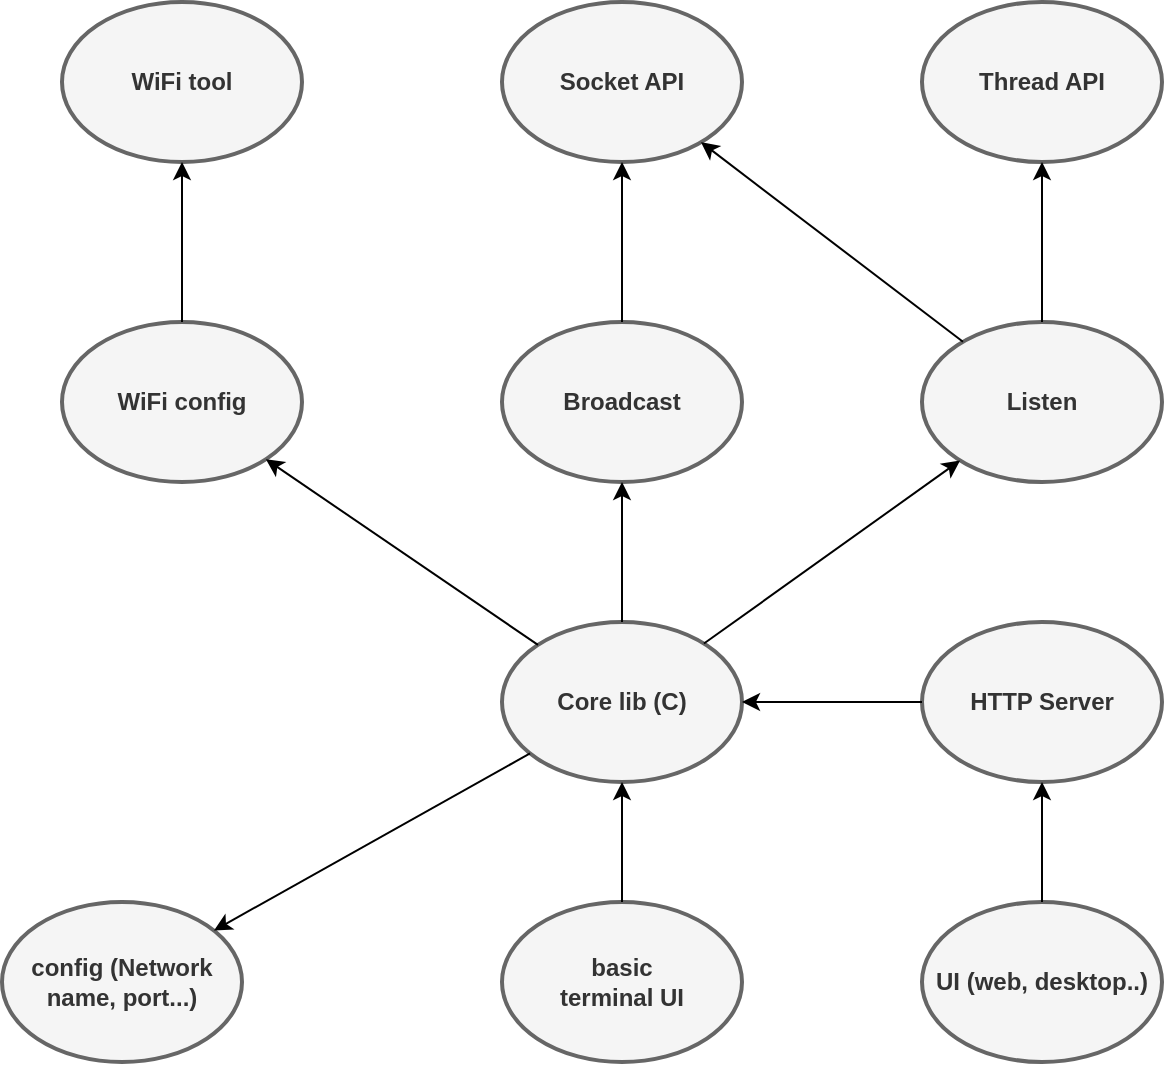 <mxfile version="13.0.3" type="device"><diagram id="hVn-WQZvUSW4L3x3WnSN" name="Page-1"><mxGraphModel dx="1422" dy="850" grid="1" gridSize="10" guides="1" tooltips="1" connect="1" arrows="1" fold="1" page="1" pageScale="1" pageWidth="1600" pageHeight="1200" math="0" shadow="0"><root><mxCell id="0"/><mxCell id="1" parent="0"/><mxCell id="JfoyG3Fv_kJXCip6jHKm-1" value="&lt;b&gt;Core lib (C)&lt;/b&gt;" style="ellipse;whiteSpace=wrap;html=1;fillColor=#f5f5f5;strokeColor=#666666;fontColor=#333333;strokeWidth=2;" vertex="1" parent="1"><mxGeometry x="610" y="380" width="120" height="80" as="geometry"/></mxCell><mxCell id="JfoyG3Fv_kJXCip6jHKm-2" value="&lt;b&gt;WiFi config&lt;/b&gt;" style="ellipse;whiteSpace=wrap;html=1;fillColor=#f5f5f5;strokeColor=#666666;fontColor=#333333;strokeWidth=2;" vertex="1" parent="1"><mxGeometry x="390" y="230" width="120" height="80" as="geometry"/></mxCell><mxCell id="JfoyG3Fv_kJXCip6jHKm-3" value="&lt;b&gt;Broadcast&lt;/b&gt;" style="ellipse;whiteSpace=wrap;html=1;fillColor=#f5f5f5;strokeColor=#666666;fontColor=#333333;strokeWidth=2;" vertex="1" parent="1"><mxGeometry x="610" y="230" width="120" height="80" as="geometry"/></mxCell><mxCell id="JfoyG3Fv_kJXCip6jHKm-4" value="&lt;b&gt;Listen&lt;/b&gt;" style="ellipse;whiteSpace=wrap;html=1;fillColor=#f5f5f5;strokeColor=#666666;fontColor=#333333;strokeWidth=2;" vertex="1" parent="1"><mxGeometry x="820" y="230" width="120" height="80" as="geometry"/></mxCell><mxCell id="JfoyG3Fv_kJXCip6jHKm-5" value="" style="endArrow=classic;html=1;" edge="1" parent="1" source="JfoyG3Fv_kJXCip6jHKm-1" target="JfoyG3Fv_kJXCip6jHKm-2"><mxGeometry width="50" height="50" relative="1" as="geometry"><mxPoint x="440" y="410" as="sourcePoint"/><mxPoint x="490" y="360" as="targetPoint"/></mxGeometry></mxCell><mxCell id="JfoyG3Fv_kJXCip6jHKm-7" value="" style="endArrow=classic;html=1;" edge="1" parent="1" source="JfoyG3Fv_kJXCip6jHKm-1" target="JfoyG3Fv_kJXCip6jHKm-4"><mxGeometry width="50" height="50" relative="1" as="geometry"><mxPoint x="380" y="490" as="sourcePoint"/><mxPoint x="430" y="440" as="targetPoint"/></mxGeometry></mxCell><mxCell id="JfoyG3Fv_kJXCip6jHKm-8" value="" style="endArrow=classic;html=1;" edge="1" parent="1" source="JfoyG3Fv_kJXCip6jHKm-1" target="JfoyG3Fv_kJXCip6jHKm-3"><mxGeometry width="50" height="50" relative="1" as="geometry"><mxPoint x="360" y="460" as="sourcePoint"/><mxPoint x="410" y="410" as="targetPoint"/></mxGeometry></mxCell><mxCell id="JfoyG3Fv_kJXCip6jHKm-9" value="&lt;b&gt;Socket API&lt;/b&gt;" style="ellipse;whiteSpace=wrap;html=1;fillColor=#f5f5f5;strokeColor=#666666;fontColor=#333333;strokeWidth=2;" vertex="1" parent="1"><mxGeometry x="610" y="70" width="120" height="80" as="geometry"/></mxCell><mxCell id="JfoyG3Fv_kJXCip6jHKm-10" value="" style="endArrow=classic;html=1;" edge="1" parent="1" source="JfoyG3Fv_kJXCip6jHKm-3" target="JfoyG3Fv_kJXCip6jHKm-9"><mxGeometry width="50" height="50" relative="1" as="geometry"><mxPoint x="160" y="420" as="sourcePoint"/><mxPoint x="210" y="370" as="targetPoint"/></mxGeometry></mxCell><mxCell id="JfoyG3Fv_kJXCip6jHKm-11" value="" style="endArrow=classic;html=1;" edge="1" parent="1" source="JfoyG3Fv_kJXCip6jHKm-4" target="JfoyG3Fv_kJXCip6jHKm-9"><mxGeometry width="50" height="50" relative="1" as="geometry"><mxPoint x="200" y="440" as="sourcePoint"/><mxPoint x="250" y="390" as="targetPoint"/></mxGeometry></mxCell><mxCell id="JfoyG3Fv_kJXCip6jHKm-12" value="&lt;b&gt;Thread API&lt;/b&gt;" style="ellipse;whiteSpace=wrap;html=1;fillColor=#f5f5f5;strokeColor=#666666;fontColor=#333333;strokeWidth=2;" vertex="1" parent="1"><mxGeometry x="820" y="70" width="120" height="80" as="geometry"/></mxCell><mxCell id="JfoyG3Fv_kJXCip6jHKm-13" value="" style="endArrow=classic;html=1;" edge="1" parent="1" source="JfoyG3Fv_kJXCip6jHKm-4" target="JfoyG3Fv_kJXCip6jHKm-12"><mxGeometry width="50" height="50" relative="1" as="geometry"><mxPoint x="340" y="470" as="sourcePoint"/><mxPoint x="390" y="420" as="targetPoint"/></mxGeometry></mxCell><mxCell id="JfoyG3Fv_kJXCip6jHKm-15" value="&lt;b&gt;WiFi tool&lt;/b&gt;" style="ellipse;whiteSpace=wrap;html=1;fillColor=#f5f5f5;strokeColor=#666666;fontColor=#333333;strokeWidth=2;" vertex="1" parent="1"><mxGeometry x="390" y="70" width="120" height="80" as="geometry"/></mxCell><mxCell id="JfoyG3Fv_kJXCip6jHKm-16" value="" style="endArrow=classic;html=1;" edge="1" parent="1" source="JfoyG3Fv_kJXCip6jHKm-2" target="JfoyG3Fv_kJXCip6jHKm-15"><mxGeometry width="50" height="50" relative="1" as="geometry"><mxPoint x="210" y="270" as="sourcePoint"/><mxPoint x="260" y="220" as="targetPoint"/></mxGeometry></mxCell><mxCell id="JfoyG3Fv_kJXCip6jHKm-18" value="&lt;b&gt;basic &lt;br&gt;terminal UI&lt;/b&gt;" style="ellipse;whiteSpace=wrap;html=1;fillColor=#f5f5f5;strokeColor=#666666;fontColor=#333333;strokeWidth=2;" vertex="1" parent="1"><mxGeometry x="610" y="520" width="120" height="80" as="geometry"/></mxCell><mxCell id="JfoyG3Fv_kJXCip6jHKm-19" value="&lt;b&gt;config (Network name, port...)&lt;/b&gt;" style="ellipse;whiteSpace=wrap;html=1;fillColor=#f5f5f5;strokeColor=#666666;fontColor=#333333;strokeWidth=2;" vertex="1" parent="1"><mxGeometry x="360" y="520" width="120" height="80" as="geometry"/></mxCell><mxCell id="JfoyG3Fv_kJXCip6jHKm-20" value="" style="endArrow=classic;html=1;" edge="1" parent="1" source="JfoyG3Fv_kJXCip6jHKm-1" target="JfoyG3Fv_kJXCip6jHKm-19"><mxGeometry width="50" height="50" relative="1" as="geometry"><mxPoint x="200" y="450" as="sourcePoint"/><mxPoint x="250" y="400" as="targetPoint"/></mxGeometry></mxCell><mxCell id="JfoyG3Fv_kJXCip6jHKm-21" value="" style="endArrow=classic;html=1;" edge="1" parent="1" source="JfoyG3Fv_kJXCip6jHKm-18" target="JfoyG3Fv_kJXCip6jHKm-1"><mxGeometry width="50" height="50" relative="1" as="geometry"><mxPoint x="270" y="510" as="sourcePoint"/><mxPoint x="320" y="460" as="targetPoint"/></mxGeometry></mxCell><mxCell id="JfoyG3Fv_kJXCip6jHKm-23" value="&lt;b&gt;HTTP Server&lt;/b&gt;" style="ellipse;whiteSpace=wrap;html=1;fillColor=#f5f5f5;strokeColor=#666666;fontColor=#333333;strokeWidth=2;" vertex="1" parent="1"><mxGeometry x="820" y="380" width="120" height="80" as="geometry"/></mxCell><mxCell id="JfoyG3Fv_kJXCip6jHKm-24" value="" style="endArrow=classic;html=1;" edge="1" parent="1" source="JfoyG3Fv_kJXCip6jHKm-23" target="JfoyG3Fv_kJXCip6jHKm-1"><mxGeometry width="50" height="50" relative="1" as="geometry"><mxPoint x="120" y="430" as="sourcePoint"/><mxPoint x="170" y="380" as="targetPoint"/></mxGeometry></mxCell><mxCell id="JfoyG3Fv_kJXCip6jHKm-26" value="&lt;b&gt;UI (web, desktop..)&lt;/b&gt;" style="ellipse;whiteSpace=wrap;html=1;fillColor=#f5f5f5;strokeColor=#666666;fontColor=#333333;strokeWidth=2;" vertex="1" parent="1"><mxGeometry x="820" y="520" width="120" height="80" as="geometry"/></mxCell><mxCell id="JfoyG3Fv_kJXCip6jHKm-27" value="" style="endArrow=classic;html=1;" edge="1" parent="1" source="JfoyG3Fv_kJXCip6jHKm-26" target="JfoyG3Fv_kJXCip6jHKm-23"><mxGeometry width="50" height="50" relative="1" as="geometry"><mxPoint x="150" y="520" as="sourcePoint"/><mxPoint x="200" y="470" as="targetPoint"/></mxGeometry></mxCell></root></mxGraphModel></diagram></mxfile>